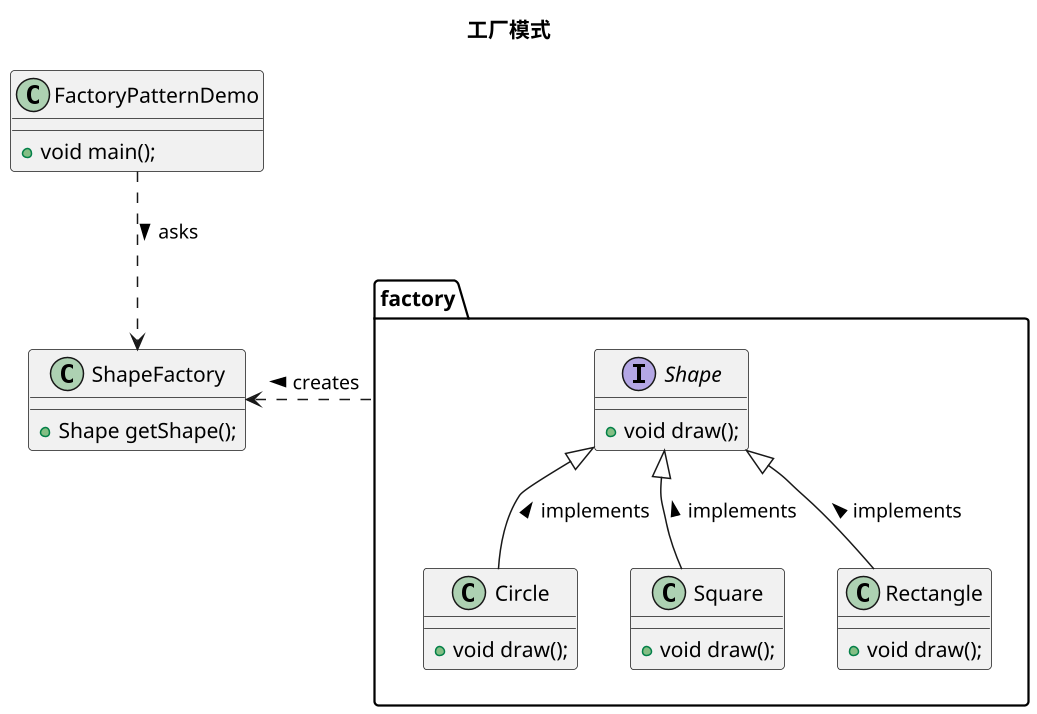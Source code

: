 @startuml
title 工厂模式
scale 1.5

package factory{
    interface Shape{
        +void draw();
    }

    class Circle{
        +void draw();
    }

    class Square{
        +void draw();
    }

    class Rectangle{
        +void draw();
    }
}

class ShapeFactory{
    + Shape getShape();
}

class FactoryPatternDemo{
    +void main();
}

Circle -up-|>Shape : implements >
Square -up-|>Shape : implements >
Rectangle -up-|>Shape :implements >

ShapeFactory <..right. factory : < creates

FactoryPatternDemo ..> ShapeFactory : asks >
@enduml